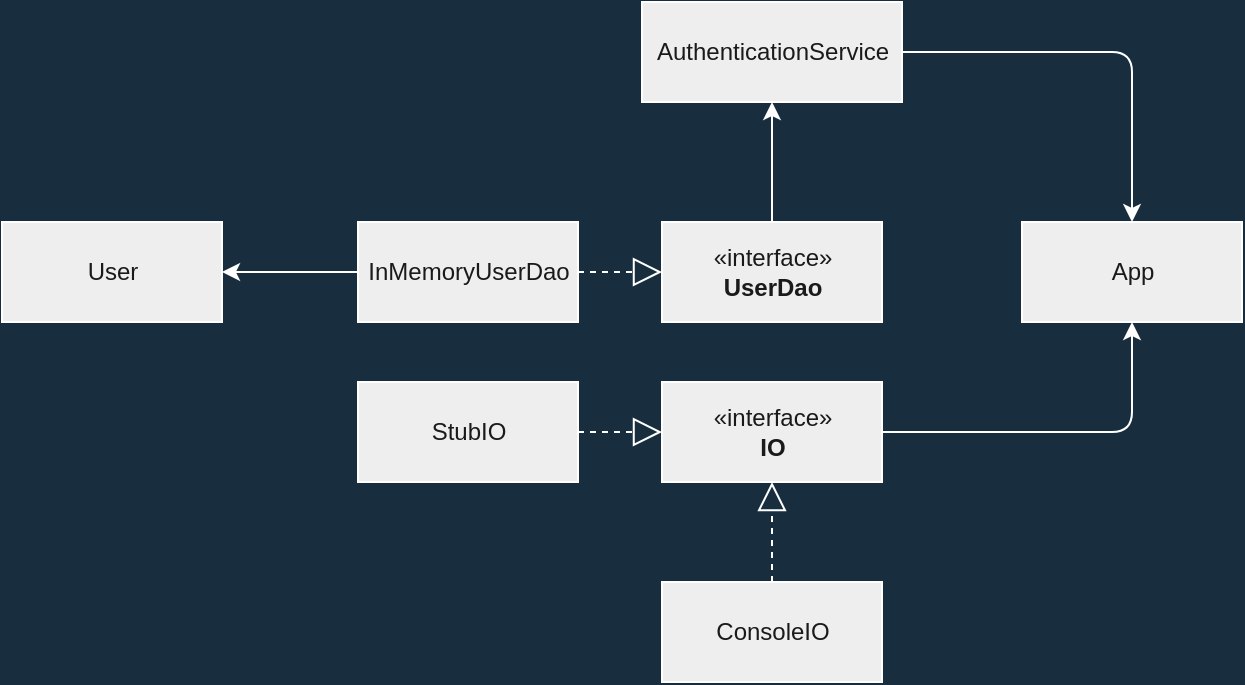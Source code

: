 <mxfile version="16.5.2" type="device"><diagram id="C5RBs43oDa-KdzZeNtuy" name="Page-1"><mxGraphModel dx="832" dy="1014" grid="1" gridSize="10" guides="1" tooltips="1" connect="1" arrows="1" fold="1" page="1" pageScale="1" pageWidth="827" pageHeight="1169" background="#182E3E" math="0" shadow="0"><root><mxCell id="WIyWlLk6GJQsqaUBKTNV-0"/><mxCell id="WIyWlLk6GJQsqaUBKTNV-1" parent="WIyWlLk6GJQsqaUBKTNV-0"/><mxCell id="VAGL3XQPxc1sNI9EbMHI-12" value="App" style="html=1;rounded=0;sketch=0;fontColor=#1A1A1A;strokeColor=#FFFFFF;fillColor=#EEEEEE;" vertex="1" parent="WIyWlLk6GJQsqaUBKTNV-1"><mxGeometry x="570" y="240" width="110" height="50" as="geometry"/></mxCell><mxCell id="VAGL3XQPxc1sNI9EbMHI-13" value="ConsoleIO" style="html=1;rounded=0;sketch=0;fontColor=#1A1A1A;strokeColor=#FFFFFF;fillColor=#EEEEEE;" vertex="1" parent="WIyWlLk6GJQsqaUBKTNV-1"><mxGeometry x="390" y="420" width="110" height="50" as="geometry"/></mxCell><mxCell id="VAGL3XQPxc1sNI9EbMHI-14" value="StubIO" style="html=1;rounded=0;sketch=0;fontColor=#1A1A1A;strokeColor=#FFFFFF;fillColor=#EEEEEE;" vertex="1" parent="WIyWlLk6GJQsqaUBKTNV-1"><mxGeometry x="238" y="320" width="110" height="50" as="geometry"/></mxCell><mxCell id="VAGL3XQPxc1sNI9EbMHI-25" style="edgeStyle=orthogonalEdgeStyle;curved=0;rounded=1;sketch=0;orthogonalLoop=1;jettySize=auto;html=1;exitX=0;exitY=0.5;exitDx=0;exitDy=0;entryX=1;entryY=0.5;entryDx=0;entryDy=0;fontColor=#FFFFFF;strokeColor=#FFFFFF;" edge="1" parent="WIyWlLk6GJQsqaUBKTNV-1" source="VAGL3XQPxc1sNI9EbMHI-15" target="VAGL3XQPxc1sNI9EbMHI-17"><mxGeometry relative="1" as="geometry"/></mxCell><mxCell id="VAGL3XQPxc1sNI9EbMHI-15" value="InMemoryUserDao" style="html=1;rounded=0;sketch=0;fontColor=#1A1A1A;strokeColor=#FFFFFF;fillColor=#EEEEEE;" vertex="1" parent="WIyWlLk6GJQsqaUBKTNV-1"><mxGeometry x="238" y="240" width="110" height="50" as="geometry"/></mxCell><mxCell id="VAGL3XQPxc1sNI9EbMHI-28" style="edgeStyle=orthogonalEdgeStyle;curved=0;rounded=1;sketch=0;orthogonalLoop=1;jettySize=auto;html=1;exitX=1;exitY=0.5;exitDx=0;exitDy=0;fontColor=#FFFFFF;strokeColor=#FFFFFF;" edge="1" parent="WIyWlLk6GJQsqaUBKTNV-1" source="VAGL3XQPxc1sNI9EbMHI-16" target="VAGL3XQPxc1sNI9EbMHI-12"><mxGeometry relative="1" as="geometry"/></mxCell><mxCell id="VAGL3XQPxc1sNI9EbMHI-16" value="AuthenticationService" style="html=1;rounded=0;sketch=0;fontColor=#1A1A1A;strokeColor=#FFFFFF;fillColor=#EEEEEE;" vertex="1" parent="WIyWlLk6GJQsqaUBKTNV-1"><mxGeometry x="380" y="130" width="130" height="50" as="geometry"/></mxCell><mxCell id="VAGL3XQPxc1sNI9EbMHI-17" value="User" style="html=1;rounded=0;sketch=0;fontColor=#1A1A1A;strokeColor=#FFFFFF;fillColor=#EEEEEE;" vertex="1" parent="WIyWlLk6GJQsqaUBKTNV-1"><mxGeometry x="60" y="240" width="110" height="50" as="geometry"/></mxCell><mxCell id="VAGL3XQPxc1sNI9EbMHI-27" style="edgeStyle=orthogonalEdgeStyle;curved=0;rounded=1;sketch=0;orthogonalLoop=1;jettySize=auto;html=1;exitX=0.5;exitY=0;exitDx=0;exitDy=0;entryX=0.5;entryY=1;entryDx=0;entryDy=0;fontColor=#FFFFFF;strokeColor=#FFFFFF;" edge="1" parent="WIyWlLk6GJQsqaUBKTNV-1" source="VAGL3XQPxc1sNI9EbMHI-18" target="VAGL3XQPxc1sNI9EbMHI-16"><mxGeometry relative="1" as="geometry"/></mxCell><mxCell id="VAGL3XQPxc1sNI9EbMHI-18" value="«interface»&lt;br&gt;&lt;b&gt;UserDao&lt;/b&gt;" style="html=1;rounded=0;sketch=0;fontColor=#1A1A1A;strokeColor=#FFFFFF;fillColor=#EEEEEE;" vertex="1" parent="WIyWlLk6GJQsqaUBKTNV-1"><mxGeometry x="390" y="240" width="110" height="50" as="geometry"/></mxCell><mxCell id="VAGL3XQPxc1sNI9EbMHI-29" style="edgeStyle=orthogonalEdgeStyle;curved=0;rounded=1;sketch=0;orthogonalLoop=1;jettySize=auto;html=1;exitX=1;exitY=0.5;exitDx=0;exitDy=0;entryX=0.5;entryY=1;entryDx=0;entryDy=0;fontColor=#FFFFFF;strokeColor=#FFFFFF;" edge="1" parent="WIyWlLk6GJQsqaUBKTNV-1" source="VAGL3XQPxc1sNI9EbMHI-19" target="VAGL3XQPxc1sNI9EbMHI-12"><mxGeometry relative="1" as="geometry"/></mxCell><mxCell id="VAGL3XQPxc1sNI9EbMHI-19" value="«interface»&lt;br&gt;&lt;b&gt;IO&lt;/b&gt;" style="html=1;rounded=0;sketch=0;fontColor=#1A1A1A;strokeColor=#FFFFFF;fillColor=#EEEEEE;" vertex="1" parent="WIyWlLk6GJQsqaUBKTNV-1"><mxGeometry x="390" y="320" width="110" height="50" as="geometry"/></mxCell><mxCell id="VAGL3XQPxc1sNI9EbMHI-20" value="" style="endArrow=block;dashed=1;endFill=0;endSize=12;html=1;rounded=1;sketch=0;fontColor=#FFFFFF;strokeColor=#FFFFFF;curved=0;exitX=1;exitY=0.5;exitDx=0;exitDy=0;entryX=0;entryY=0.5;entryDx=0;entryDy=0;labelBackgroundColor=#182E3E;" edge="1" parent="WIyWlLk6GJQsqaUBKTNV-1" source="VAGL3XQPxc1sNI9EbMHI-15" target="VAGL3XQPxc1sNI9EbMHI-18"><mxGeometry width="160" relative="1" as="geometry"><mxPoint x="170" y="210" as="sourcePoint"/><mxPoint x="330" y="210" as="targetPoint"/></mxGeometry></mxCell><mxCell id="VAGL3XQPxc1sNI9EbMHI-21" value="" style="endArrow=block;dashed=1;endFill=0;endSize=12;html=1;rounded=1;sketch=0;fontColor=#FFFFFF;strokeColor=#FFFFFF;curved=0;exitX=1;exitY=0.5;exitDx=0;exitDy=0;entryX=0;entryY=0.5;entryDx=0;entryDy=0;labelBackgroundColor=#182E3E;" edge="1" parent="WIyWlLk6GJQsqaUBKTNV-1" source="VAGL3XQPxc1sNI9EbMHI-14" target="VAGL3XQPxc1sNI9EbMHI-19"><mxGeometry width="160" relative="1" as="geometry"><mxPoint x="170" y="210" as="sourcePoint"/><mxPoint x="330" y="210" as="targetPoint"/></mxGeometry></mxCell><mxCell id="VAGL3XQPxc1sNI9EbMHI-22" value="" style="endArrow=block;dashed=1;endFill=0;endSize=12;html=1;rounded=1;sketch=0;fontColor=#FFFFFF;strokeColor=#FFFFFF;curved=0;entryX=0.5;entryY=1;entryDx=0;entryDy=0;exitX=0.5;exitY=0;exitDx=0;exitDy=0;labelBackgroundColor=#182E3E;" edge="1" parent="WIyWlLk6GJQsqaUBKTNV-1" source="VAGL3XQPxc1sNI9EbMHI-13" target="VAGL3XQPxc1sNI9EbMHI-19"><mxGeometry width="160" relative="1" as="geometry"><mxPoint x="490" y="480" as="sourcePoint"/><mxPoint x="360" y="470" as="targetPoint"/></mxGeometry></mxCell></root></mxGraphModel></diagram></mxfile>
